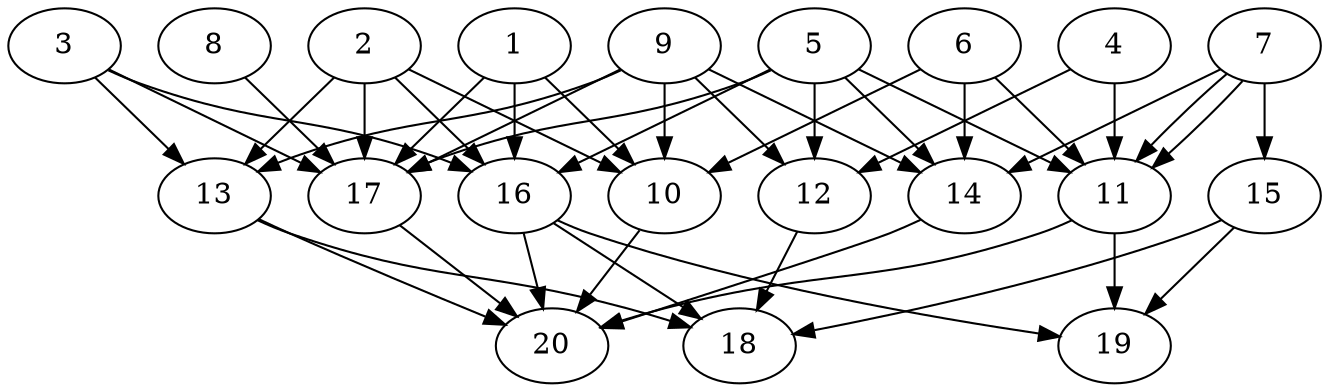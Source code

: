 // DAG automatically generated by daggen at Thu Oct  3 13:58:43 2019
// ./daggen --dot -n 20 --ccr 0.3 --fat 0.7 --regular 0.5 --density 0.7 --mindata 5242880 --maxdata 52428800 
digraph G {
  1 [size="136775680", alpha="0.04", expect_size="41032704"] 
  1 -> 10 [size ="41032704"]
  1 -> 16 [size ="41032704"]
  1 -> 17 [size ="41032704"]
  2 [size="70478507", alpha="0.12", expect_size="21143552"] 
  2 -> 10 [size ="21143552"]
  2 -> 13 [size ="21143552"]
  2 -> 16 [size ="21143552"]
  2 -> 17 [size ="21143552"]
  3 [size="78312107", alpha="0.14", expect_size="23493632"] 
  3 -> 13 [size ="23493632"]
  3 -> 16 [size ="23493632"]
  3 -> 17 [size ="23493632"]
  4 [size="67799040", alpha="0.01", expect_size="20339712"] 
  4 -> 11 [size ="20339712"]
  4 -> 12 [size ="20339712"]
  5 [size="104331947", alpha="0.08", expect_size="31299584"] 
  5 -> 11 [size ="31299584"]
  5 -> 12 [size ="31299584"]
  5 -> 14 [size ="31299584"]
  5 -> 16 [size ="31299584"]
  5 -> 17 [size ="31299584"]
  6 [size="128880640", alpha="0.00", expect_size="38664192"] 
  6 -> 10 [size ="38664192"]
  6 -> 11 [size ="38664192"]
  6 -> 14 [size ="38664192"]
  7 [size="34321067", alpha="0.06", expect_size="10296320"] 
  7 -> 11 [size ="10296320"]
  7 -> 11 [size ="10296320"]
  7 -> 14 [size ="10296320"]
  7 -> 15 [size ="10296320"]
  8 [size="70079147", alpha="0.07", expect_size="21023744"] 
  8 -> 17 [size ="21023744"]
  9 [size="129952427", alpha="0.07", expect_size="38985728"] 
  9 -> 10 [size ="38985728"]
  9 -> 12 [size ="38985728"]
  9 -> 13 [size ="38985728"]
  9 -> 14 [size ="38985728"]
  9 -> 17 [size ="38985728"]
  10 [size="46076587", alpha="0.19", expect_size="13822976"] 
  10 -> 20 [size ="13822976"]
  11 [size="99549867", alpha="0.09", expect_size="29864960"] 
  11 -> 19 [size ="29864960"]
  11 -> 20 [size ="29864960"]
  12 [size="132246187", alpha="0.13", expect_size="39673856"] 
  12 -> 18 [size ="39673856"]
  13 [size="66433707", alpha="0.10", expect_size="19930112"] 
  13 -> 18 [size ="19930112"]
  13 -> 20 [size ="19930112"]
  14 [size="22685013", alpha="0.17", expect_size="6805504"] 
  14 -> 20 [size ="6805504"]
  15 [size="26712747", alpha="0.10", expect_size="8013824"] 
  15 -> 18 [size ="8013824"]
  15 -> 19 [size ="8013824"]
  16 [size="88954880", alpha="0.12", expect_size="26686464"] 
  16 -> 18 [size ="26686464"]
  16 -> 19 [size ="26686464"]
  16 -> 20 [size ="26686464"]
  17 [size="92105387", alpha="0.11", expect_size="27631616"] 
  17 -> 20 [size ="27631616"]
  18 [size="140810240", alpha="0.04", expect_size="42243072"] 
  19 [size="35867307", alpha="0.05", expect_size="10760192"] 
  20 [size="93381973", alpha="0.18", expect_size="28014592"] 
}
